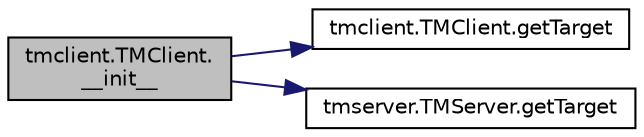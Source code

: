 digraph "tmclient.TMClient.__init__"
{
 // LATEX_PDF_SIZE
  edge [fontname="Helvetica",fontsize="10",labelfontname="Helvetica",labelfontsize="10"];
  node [fontname="Helvetica",fontsize="10",shape=record];
  rankdir="LR";
  Node1 [label="tmclient.TMClient.\l__init__",height=0.2,width=0.4,color="black", fillcolor="grey75", style="filled", fontcolor="black",tooltip=" "];
  Node1 -> Node2 [color="midnightblue",fontsize="10",style="solid",fontname="Helvetica"];
  Node2 [label="tmclient.TMClient.getTarget",height=0.2,width=0.4,color="black", fillcolor="white", style="filled",URL="$classtmclient_1_1TMClient.html#a91c8cab892d16a8c7b961509e7304bd1",tooltip=" "];
  Node1 -> Node3 [color="midnightblue",fontsize="10",style="solid",fontname="Helvetica"];
  Node3 [label="tmserver.TMServer.getTarget",height=0.2,width=0.4,color="black", fillcolor="white", style="filled",URL="$classtmserver_1_1TMServer.html#aa71d5ad0dab82d9af80c5e7a9a65d62c",tooltip=" "];
}
